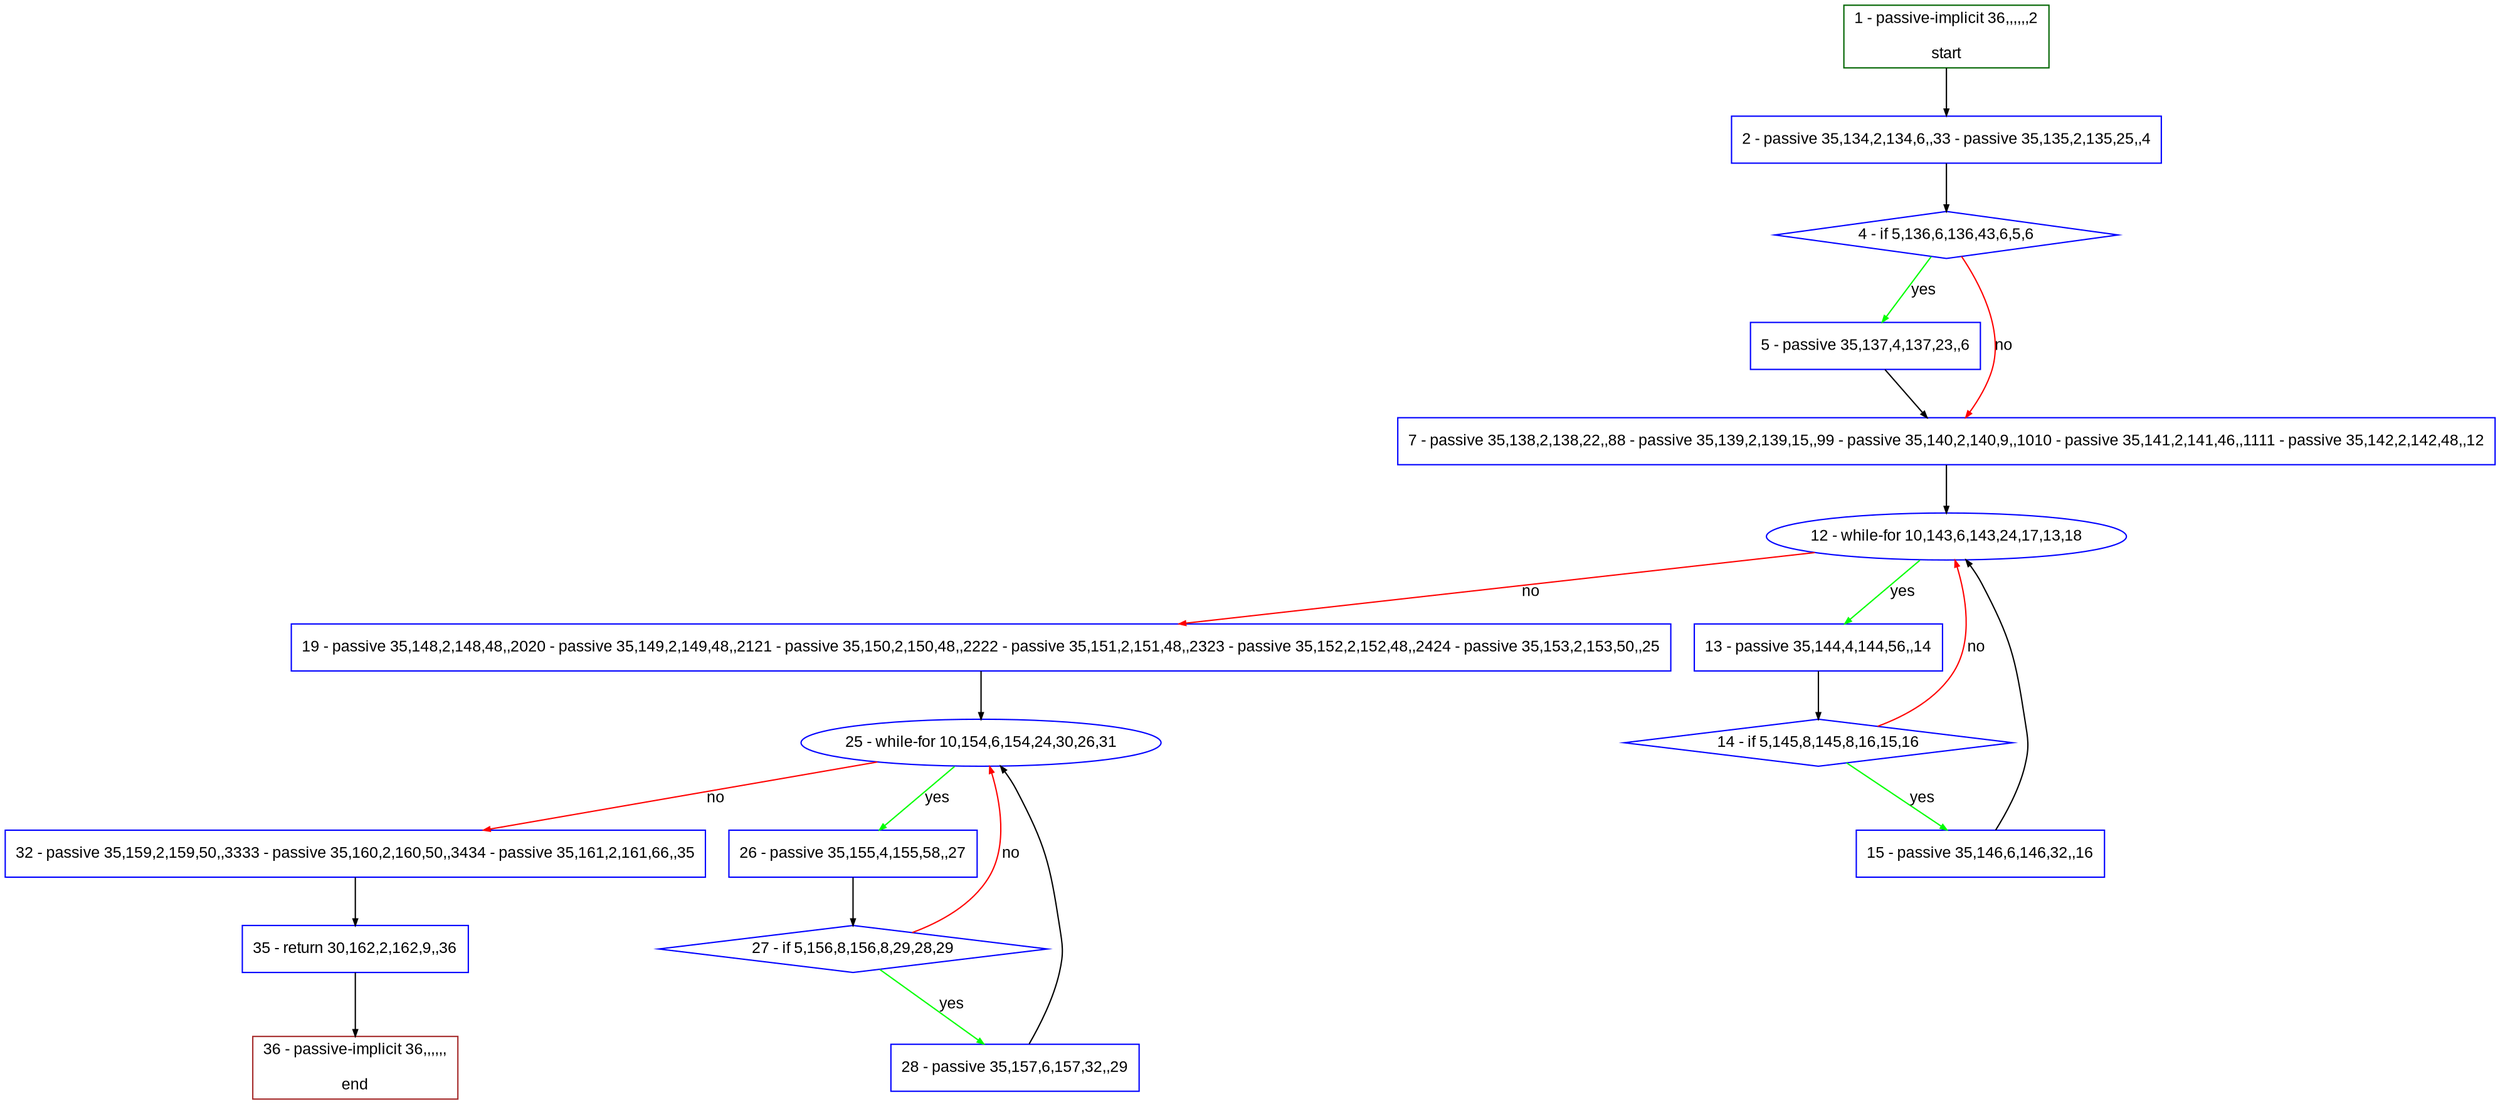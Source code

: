 digraph "" {
  graph [pack="true", label="", fontsize="12", packmode="clust", fontname="Arial", fillcolor="#FFFFCC", bgcolor="white", style="rounded,filled", compound="true"];
  node [node_initialized="no", label="", color="grey", fontsize="12", fillcolor="white", fontname="Arial", style="filled", shape="rectangle", compound="true", fixedsize="false"];
  edge [fontcolor="black", arrowhead="normal", arrowtail="none", arrowsize="0.5", ltail="", label="", color="black", fontsize="12", lhead="", fontname="Arial", dir="forward", compound="true"];
  __N1 [label="2 - passive 35,134,2,134,6,,33 - passive 35,135,2,135,25,,4", color="#0000ff", fillcolor="#ffffff", style="filled", shape="box"];
  __N2 [label="1 - passive-implicit 36,,,,,,2\n\nstart", color="#006400", fillcolor="#ffffff", style="filled", shape="box"];
  __N3 [label="4 - if 5,136,6,136,43,6,5,6", color="#0000ff", fillcolor="#ffffff", style="filled", shape="diamond"];
  __N4 [label="5 - passive 35,137,4,137,23,,6", color="#0000ff", fillcolor="#ffffff", style="filled", shape="box"];
  __N5 [label="7 - passive 35,138,2,138,22,,88 - passive 35,139,2,139,15,,99 - passive 35,140,2,140,9,,1010 - passive 35,141,2,141,46,,1111 - passive 35,142,2,142,48,,12", color="#0000ff", fillcolor="#ffffff", style="filled", shape="box"];
  __N6 [label="12 - while-for 10,143,6,143,24,17,13,18", color="#0000ff", fillcolor="#ffffff", style="filled", shape="oval"];
  __N7 [label="13 - passive 35,144,4,144,56,,14", color="#0000ff", fillcolor="#ffffff", style="filled", shape="box"];
  __N8 [label="19 - passive 35,148,2,148,48,,2020 - passive 35,149,2,149,48,,2121 - passive 35,150,2,150,48,,2222 - passive 35,151,2,151,48,,2323 - passive 35,152,2,152,48,,2424 - passive 35,153,2,153,50,,25", color="#0000ff", fillcolor="#ffffff", style="filled", shape="box"];
  __N9 [label="14 - if 5,145,8,145,8,16,15,16", color="#0000ff", fillcolor="#ffffff", style="filled", shape="diamond"];
  __N10 [label="15 - passive 35,146,6,146,32,,16", color="#0000ff", fillcolor="#ffffff", style="filled", shape="box"];
  __N11 [label="25 - while-for 10,154,6,154,24,30,26,31", color="#0000ff", fillcolor="#ffffff", style="filled", shape="oval"];
  __N12 [label="26 - passive 35,155,4,155,58,,27", color="#0000ff", fillcolor="#ffffff", style="filled", shape="box"];
  __N13 [label="32 - passive 35,159,2,159,50,,3333 - passive 35,160,2,160,50,,3434 - passive 35,161,2,161,66,,35", color="#0000ff", fillcolor="#ffffff", style="filled", shape="box"];
  __N14 [label="27 - if 5,156,8,156,8,29,28,29", color="#0000ff", fillcolor="#ffffff", style="filled", shape="diamond"];
  __N15 [label="28 - passive 35,157,6,157,32,,29", color="#0000ff", fillcolor="#ffffff", style="filled", shape="box"];
  __N16 [label="35 - return 30,162,2,162,9,,36", color="#0000ff", fillcolor="#ffffff", style="filled", shape="box"];
  __N17 [label="36 - passive-implicit 36,,,,,,\n\nend", color="#a52a2a", fillcolor="#ffffff", style="filled", shape="box"];
  __N2 -> __N1 [arrowhead="normal", arrowtail="none", color="#000000", label="", dir="forward"];
  __N1 -> __N3 [arrowhead="normal", arrowtail="none", color="#000000", label="", dir="forward"];
  __N3 -> __N4 [arrowhead="normal", arrowtail="none", color="#00ff00", label="yes", dir="forward"];
  __N3 -> __N5 [arrowhead="normal", arrowtail="none", color="#ff0000", label="no", dir="forward"];
  __N4 -> __N5 [arrowhead="normal", arrowtail="none", color="#000000", label="", dir="forward"];
  __N5 -> __N6 [arrowhead="normal", arrowtail="none", color="#000000", label="", dir="forward"];
  __N6 -> __N7 [arrowhead="normal", arrowtail="none", color="#00ff00", label="yes", dir="forward"];
  __N6 -> __N8 [arrowhead="normal", arrowtail="none", color="#ff0000", label="no", dir="forward"];
  __N7 -> __N9 [arrowhead="normal", arrowtail="none", color="#000000", label="", dir="forward"];
  __N9 -> __N6 [arrowhead="normal", arrowtail="none", color="#ff0000", label="no", dir="forward"];
  __N9 -> __N10 [arrowhead="normal", arrowtail="none", color="#00ff00", label="yes", dir="forward"];
  __N10 -> __N6 [arrowhead="normal", arrowtail="none", color="#000000", label="", dir="forward"];
  __N8 -> __N11 [arrowhead="normal", arrowtail="none", color="#000000", label="", dir="forward"];
  __N11 -> __N12 [arrowhead="normal", arrowtail="none", color="#00ff00", label="yes", dir="forward"];
  __N11 -> __N13 [arrowhead="normal", arrowtail="none", color="#ff0000", label="no", dir="forward"];
  __N12 -> __N14 [arrowhead="normal", arrowtail="none", color="#000000", label="", dir="forward"];
  __N14 -> __N11 [arrowhead="normal", arrowtail="none", color="#ff0000", label="no", dir="forward"];
  __N14 -> __N15 [arrowhead="normal", arrowtail="none", color="#00ff00", label="yes", dir="forward"];
  __N15 -> __N11 [arrowhead="normal", arrowtail="none", color="#000000", label="", dir="forward"];
  __N13 -> __N16 [arrowhead="normal", arrowtail="none", color="#000000", label="", dir="forward"];
  __N16 -> __N17 [arrowhead="normal", arrowtail="none", color="#000000", label="", dir="forward"];
}
